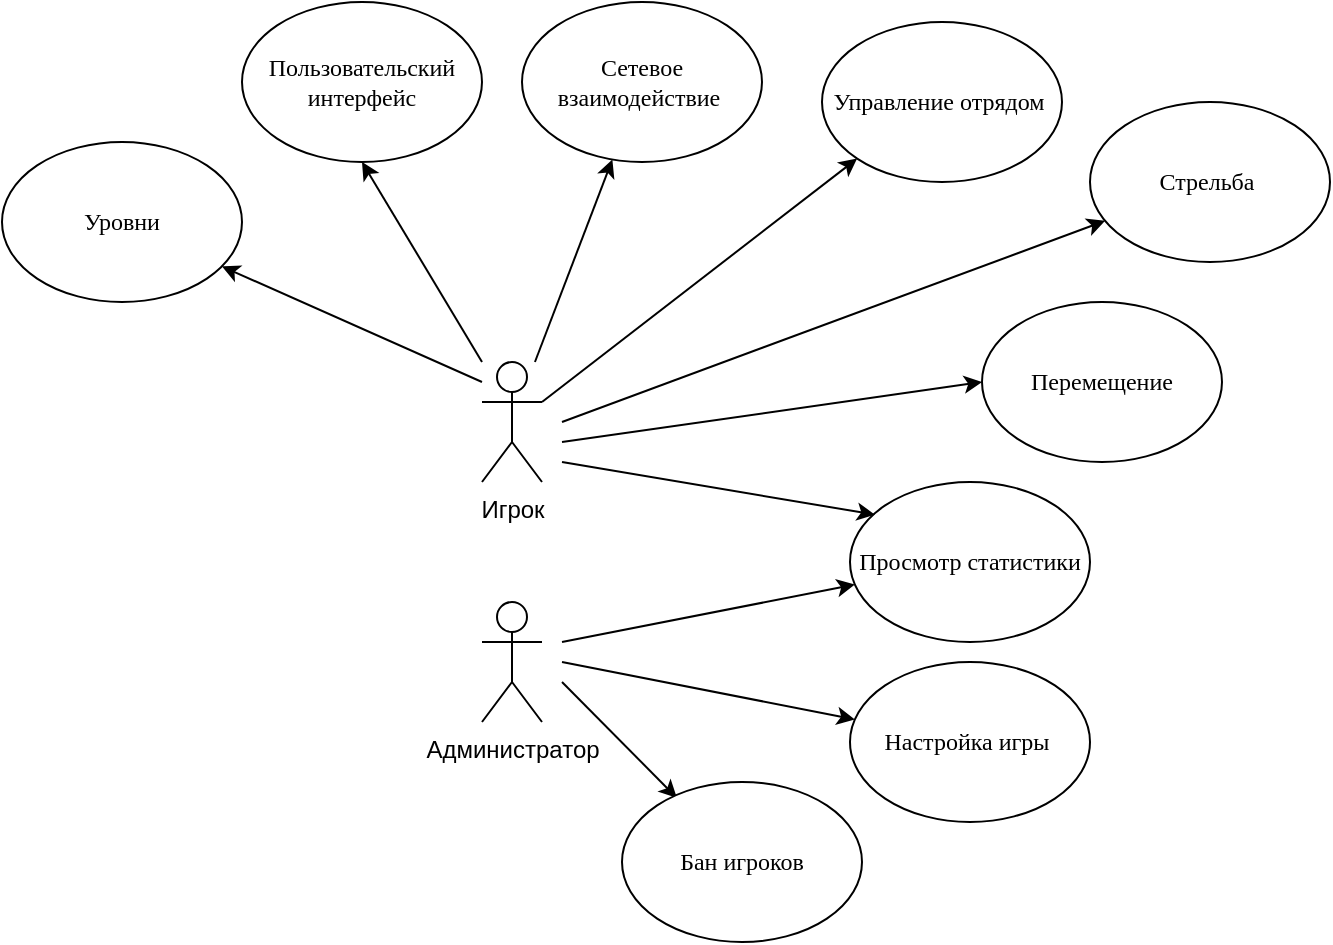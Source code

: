 <mxfile version="25.0.2">
  <diagram name="Страница — 1" id="USOiM89C7aJSnKjAyrbQ">
    <mxGraphModel dx="1434" dy="836" grid="1" gridSize="10" guides="1" tooltips="1" connect="1" arrows="1" fold="1" page="1" pageScale="1" pageWidth="827" pageHeight="1169" math="0" shadow="0">
      <root>
        <mxCell id="0" />
        <mxCell id="1" parent="0" />
        <mxCell id="JKdDEJCeM3tznbTdhOyE-2" style="rounded=0;orthogonalLoop=1;jettySize=auto;html=1;entryX=0.5;entryY=1;entryDx=0;entryDy=0;" edge="1" parent="1" target="JKdDEJCeM3tznbTdhOyE-1">
          <mxGeometry relative="1" as="geometry">
            <mxPoint x="320" y="270" as="sourcePoint" />
          </mxGeometry>
        </mxCell>
        <mxCell id="JKdDEJCeM3tznbTdhOyE-4" style="rounded=0;orthogonalLoop=1;jettySize=auto;html=1;" edge="1" parent="1" target="JKdDEJCeM3tznbTdhOyE-3">
          <mxGeometry relative="1" as="geometry">
            <mxPoint x="320" y="280" as="sourcePoint" />
          </mxGeometry>
        </mxCell>
        <mxCell id="jbtlnsxvBcS-bq31Xjlp-2" value="Игрок" style="shape=umlActor;verticalLabelPosition=bottom;verticalAlign=top;html=1;outlineConnect=0;" parent="1" vertex="1">
          <mxGeometry x="320" y="270" width="30" height="60" as="geometry" />
        </mxCell>
        <mxCell id="jbtlnsxvBcS-bq31Xjlp-20" style="rounded=0;orthogonalLoop=1;jettySize=auto;html=1;" parent="1" target="jbtlnsxvBcS-bq31Xjlp-10" edge="1">
          <mxGeometry relative="1" as="geometry">
            <mxPoint x="360" y="420" as="sourcePoint" />
          </mxGeometry>
        </mxCell>
        <mxCell id="jbtlnsxvBcS-bq31Xjlp-21" style="rounded=0;orthogonalLoop=1;jettySize=auto;html=1;" parent="1" target="jbtlnsxvBcS-bq31Xjlp-11" edge="1">
          <mxGeometry relative="1" as="geometry">
            <mxPoint x="360" y="410" as="sourcePoint" />
          </mxGeometry>
        </mxCell>
        <mxCell id="jbtlnsxvBcS-bq31Xjlp-22" style="rounded=0;orthogonalLoop=1;jettySize=auto;html=1;entryX=0.229;entryY=0.1;entryDx=0;entryDy=0;entryPerimeter=0;" parent="1" target="jbtlnsxvBcS-bq31Xjlp-12" edge="1">
          <mxGeometry relative="1" as="geometry">
            <mxPoint x="360" y="430" as="sourcePoint" />
          </mxGeometry>
        </mxCell>
        <mxCell id="jbtlnsxvBcS-bq31Xjlp-3" value="Администратор" style="shape=umlActor;verticalLabelPosition=bottom;verticalAlign=top;html=1;outlineConnect=0;" parent="1" vertex="1">
          <mxGeometry x="320" y="390" width="30" height="60" as="geometry" />
        </mxCell>
        <mxCell id="jbtlnsxvBcS-bq31Xjlp-6" value="&lt;p class=&quot;MsoNormal&quot;&gt;&lt;span style=&quot;mso-spacerun:&#39;yes&#39;;font-family:&#39;Times New Roman&#39;;mso-fareast-font-family:宋体;&lt;br/&gt;font-size:10,5000pt;mso-font-kerning:1,0000pt;&quot;&gt;Управление отрядом&amp;nbsp;&lt;/span&gt;&lt;/p&gt;" style="ellipse;whiteSpace=wrap;html=1;" parent="1" vertex="1">
          <mxGeometry x="490" y="100" width="120" height="80" as="geometry" />
        </mxCell>
        <mxCell id="jbtlnsxvBcS-bq31Xjlp-7" value="&lt;p class=&quot;MsoNormal&quot;&gt;&lt;span style=&quot;mso-spacerun:&#39;yes&#39;;font-family:&#39;Times New Roman&#39;;mso-fareast-font-family:宋体;&lt;br/&gt;font-size:10,5000pt;mso-font-kerning:1,0000pt;&quot;&gt;Стрельба&amp;nbsp;&lt;/span&gt;&lt;/p&gt;" style="ellipse;whiteSpace=wrap;html=1;" parent="1" vertex="1">
          <mxGeometry x="624" y="140" width="120" height="80" as="geometry" />
        </mxCell>
        <mxCell id="jbtlnsxvBcS-bq31Xjlp-8" value="&lt;p class=&quot;MsoNormal&quot;&gt;&lt;span style=&quot;mso-spacerun:&#39;yes&#39;;font-family:&#39;Times New Roman&#39;;mso-fareast-font-family:宋体;&lt;br/&gt;font-size:10,5000pt;mso-font-kerning:1,0000pt;&quot;&gt;Перемещение&lt;/span&gt;&lt;/p&gt;" style="ellipse;whiteSpace=wrap;html=1;" parent="1" vertex="1">
          <mxGeometry x="570" y="240" width="120" height="80" as="geometry" />
        </mxCell>
        <mxCell id="jbtlnsxvBcS-bq31Xjlp-9" value="&lt;p class=&quot;MsoNormal&quot;&gt;&lt;span style=&quot;mso-spacerun:&#39;yes&#39;;font-family:&#39;Times New Roman&#39;;mso-fareast-font-family:宋体;&lt;br/&gt;font-size:10,5000pt;mso-font-kerning:1,0000pt;&quot;&gt;Сетевое взаимодействие&amp;nbsp;&lt;/span&gt;&lt;/p&gt;" style="ellipse;whiteSpace=wrap;html=1;" parent="1" vertex="1">
          <mxGeometry x="340" y="90" width="120" height="80" as="geometry" />
        </mxCell>
        <mxCell id="jbtlnsxvBcS-bq31Xjlp-10" value="&lt;p class=&quot;MsoNormal&quot;&gt;&lt;span style=&quot;mso-spacerun:&#39;yes&#39;;font-family:&#39;Times New Roman&#39;;mso-fareast-font-family:宋体;&lt;br/&gt;font-size:10,5000pt;mso-font-kerning:1,0000pt;&quot;&gt;Настройка игры&amp;nbsp;&lt;/span&gt;&lt;/p&gt;" style="ellipse;whiteSpace=wrap;html=1;" parent="1" vertex="1">
          <mxGeometry x="504" y="420" width="120" height="80" as="geometry" />
        </mxCell>
        <mxCell id="jbtlnsxvBcS-bq31Xjlp-11" value="&lt;p class=&quot;MsoNormal&quot;&gt;&lt;span style=&quot;mso-spacerun:&#39;yes&#39;;font-family:&#39;Times New Roman&#39;;mso-fareast-font-family:宋体;&lt;br/&gt;font-size:10,5000pt;mso-font-kerning:1,0000pt;&quot;&gt;Просмотр статистики&lt;/span&gt;&lt;/p&gt;" style="ellipse;whiteSpace=wrap;html=1;" parent="1" vertex="1">
          <mxGeometry x="504" y="330" width="120" height="80" as="geometry" />
        </mxCell>
        <mxCell id="jbtlnsxvBcS-bq31Xjlp-12" value="&lt;p class=&quot;MsoNormal&quot;&gt;&lt;span style=&quot;mso-spacerun:&#39;yes&#39;;font-family:&#39;Times New Roman&#39;;mso-fareast-font-family:宋体;&lt;br/&gt;font-size:10,5000pt;mso-font-kerning:1,0000pt;&quot;&gt;Бан игроков&lt;/span&gt;&lt;/p&gt;" style="ellipse;whiteSpace=wrap;html=1;" parent="1" vertex="1">
          <mxGeometry x="390" y="480" width="120" height="80" as="geometry" />
        </mxCell>
        <mxCell id="jbtlnsxvBcS-bq31Xjlp-14" style="rounded=0;orthogonalLoop=1;jettySize=auto;html=1;exitX=0;exitY=1;exitDx=0;exitDy=0;entryX=1;entryY=0.333;entryDx=0;entryDy=0;entryPerimeter=0;endArrow=none;endFill=0;startArrow=classic;startFill=1;" parent="1" source="jbtlnsxvBcS-bq31Xjlp-6" target="jbtlnsxvBcS-bq31Xjlp-2" edge="1">
          <mxGeometry relative="1" as="geometry" />
        </mxCell>
        <mxCell id="jbtlnsxvBcS-bq31Xjlp-15" style="rounded=0;orthogonalLoop=1;jettySize=auto;html=1;endArrow=none;endFill=0;startArrow=classic;startFill=1;" parent="1" source="jbtlnsxvBcS-bq31Xjlp-9" target="jbtlnsxvBcS-bq31Xjlp-2" edge="1">
          <mxGeometry relative="1" as="geometry" />
        </mxCell>
        <mxCell id="jbtlnsxvBcS-bq31Xjlp-16" style="rounded=0;orthogonalLoop=1;jettySize=auto;html=1;startArrow=classic;startFill=1;endArrow=none;endFill=0;" parent="1" source="jbtlnsxvBcS-bq31Xjlp-7" edge="1">
          <mxGeometry relative="1" as="geometry">
            <mxPoint x="528" y="188" as="sourcePoint" />
            <mxPoint x="360" y="300" as="targetPoint" />
          </mxGeometry>
        </mxCell>
        <mxCell id="jbtlnsxvBcS-bq31Xjlp-17" style="rounded=0;orthogonalLoop=1;jettySize=auto;html=1;exitX=0;exitY=0.5;exitDx=0;exitDy=0;startArrow=classic;startFill=1;endArrow=none;endFill=0;" parent="1" source="jbtlnsxvBcS-bq31Xjlp-8" edge="1">
          <mxGeometry relative="1" as="geometry">
            <mxPoint x="696" y="207" as="sourcePoint" />
            <mxPoint x="360" y="310" as="targetPoint" />
          </mxGeometry>
        </mxCell>
        <mxCell id="jbtlnsxvBcS-bq31Xjlp-18" style="rounded=0;orthogonalLoop=1;jettySize=auto;html=1;exitX=0.104;exitY=0.204;exitDx=0;exitDy=0;exitPerimeter=0;startArrow=classic;startFill=1;endArrow=none;endFill=0;" parent="1" source="jbtlnsxvBcS-bq31Xjlp-11" edge="1">
          <mxGeometry relative="1" as="geometry">
            <mxPoint x="570" y="280" as="sourcePoint" />
            <mxPoint x="360" y="320" as="targetPoint" />
          </mxGeometry>
        </mxCell>
        <mxCell id="JKdDEJCeM3tznbTdhOyE-1" value="&lt;p class=&quot;MsoNormal&quot;&gt;&lt;font face=&quot;Times New Roman&quot;&gt;Пользовательский интерфейс&lt;/font&gt;&lt;/p&gt;" style="ellipse;whiteSpace=wrap;html=1;" vertex="1" parent="1">
          <mxGeometry x="200" y="90" width="120" height="80" as="geometry" />
        </mxCell>
        <mxCell id="JKdDEJCeM3tznbTdhOyE-3" value="&lt;font face=&quot;Times New Roman&quot;&gt;Уровни&lt;/font&gt;" style="ellipse;whiteSpace=wrap;html=1;" vertex="1" parent="1">
          <mxGeometry x="80" y="160" width="120" height="80" as="geometry" />
        </mxCell>
      </root>
    </mxGraphModel>
  </diagram>
</mxfile>
